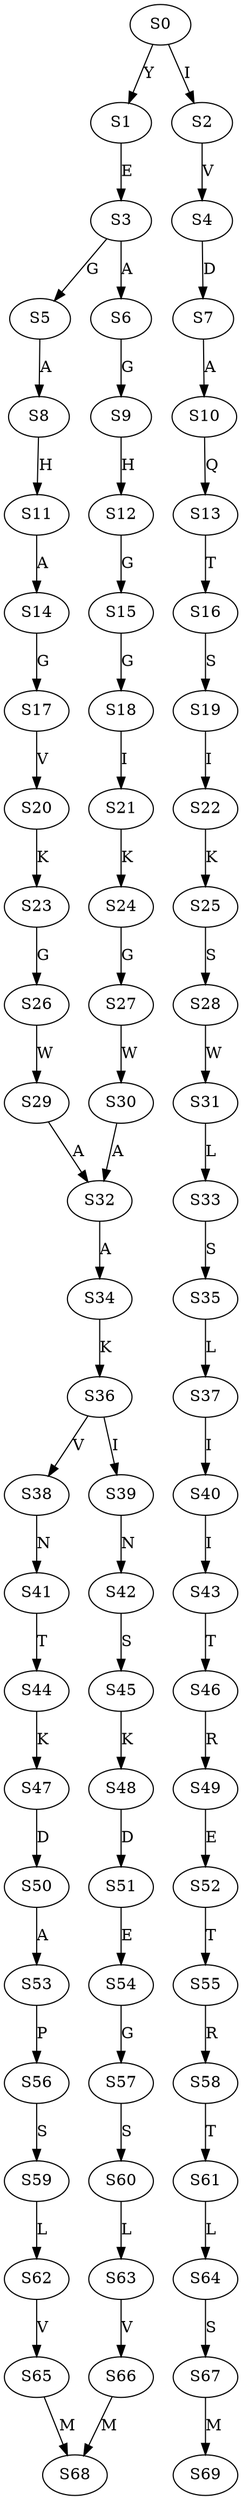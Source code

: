 strict digraph  {
	S0 -> S1 [ label = Y ];
	S0 -> S2 [ label = I ];
	S1 -> S3 [ label = E ];
	S2 -> S4 [ label = V ];
	S3 -> S5 [ label = G ];
	S3 -> S6 [ label = A ];
	S4 -> S7 [ label = D ];
	S5 -> S8 [ label = A ];
	S6 -> S9 [ label = G ];
	S7 -> S10 [ label = A ];
	S8 -> S11 [ label = H ];
	S9 -> S12 [ label = H ];
	S10 -> S13 [ label = Q ];
	S11 -> S14 [ label = A ];
	S12 -> S15 [ label = G ];
	S13 -> S16 [ label = T ];
	S14 -> S17 [ label = G ];
	S15 -> S18 [ label = G ];
	S16 -> S19 [ label = S ];
	S17 -> S20 [ label = V ];
	S18 -> S21 [ label = I ];
	S19 -> S22 [ label = I ];
	S20 -> S23 [ label = K ];
	S21 -> S24 [ label = K ];
	S22 -> S25 [ label = K ];
	S23 -> S26 [ label = G ];
	S24 -> S27 [ label = G ];
	S25 -> S28 [ label = S ];
	S26 -> S29 [ label = W ];
	S27 -> S30 [ label = W ];
	S28 -> S31 [ label = W ];
	S29 -> S32 [ label = A ];
	S30 -> S32 [ label = A ];
	S31 -> S33 [ label = L ];
	S32 -> S34 [ label = A ];
	S33 -> S35 [ label = S ];
	S34 -> S36 [ label = K ];
	S35 -> S37 [ label = L ];
	S36 -> S38 [ label = V ];
	S36 -> S39 [ label = I ];
	S37 -> S40 [ label = I ];
	S38 -> S41 [ label = N ];
	S39 -> S42 [ label = N ];
	S40 -> S43 [ label = I ];
	S41 -> S44 [ label = T ];
	S42 -> S45 [ label = S ];
	S43 -> S46 [ label = T ];
	S44 -> S47 [ label = K ];
	S45 -> S48 [ label = K ];
	S46 -> S49 [ label = R ];
	S47 -> S50 [ label = D ];
	S48 -> S51 [ label = D ];
	S49 -> S52 [ label = E ];
	S50 -> S53 [ label = A ];
	S51 -> S54 [ label = E ];
	S52 -> S55 [ label = T ];
	S53 -> S56 [ label = P ];
	S54 -> S57 [ label = G ];
	S55 -> S58 [ label = R ];
	S56 -> S59 [ label = S ];
	S57 -> S60 [ label = S ];
	S58 -> S61 [ label = T ];
	S59 -> S62 [ label = L ];
	S60 -> S63 [ label = L ];
	S61 -> S64 [ label = L ];
	S62 -> S65 [ label = V ];
	S63 -> S66 [ label = V ];
	S64 -> S67 [ label = S ];
	S65 -> S68 [ label = M ];
	S66 -> S68 [ label = M ];
	S67 -> S69 [ label = M ];
}
